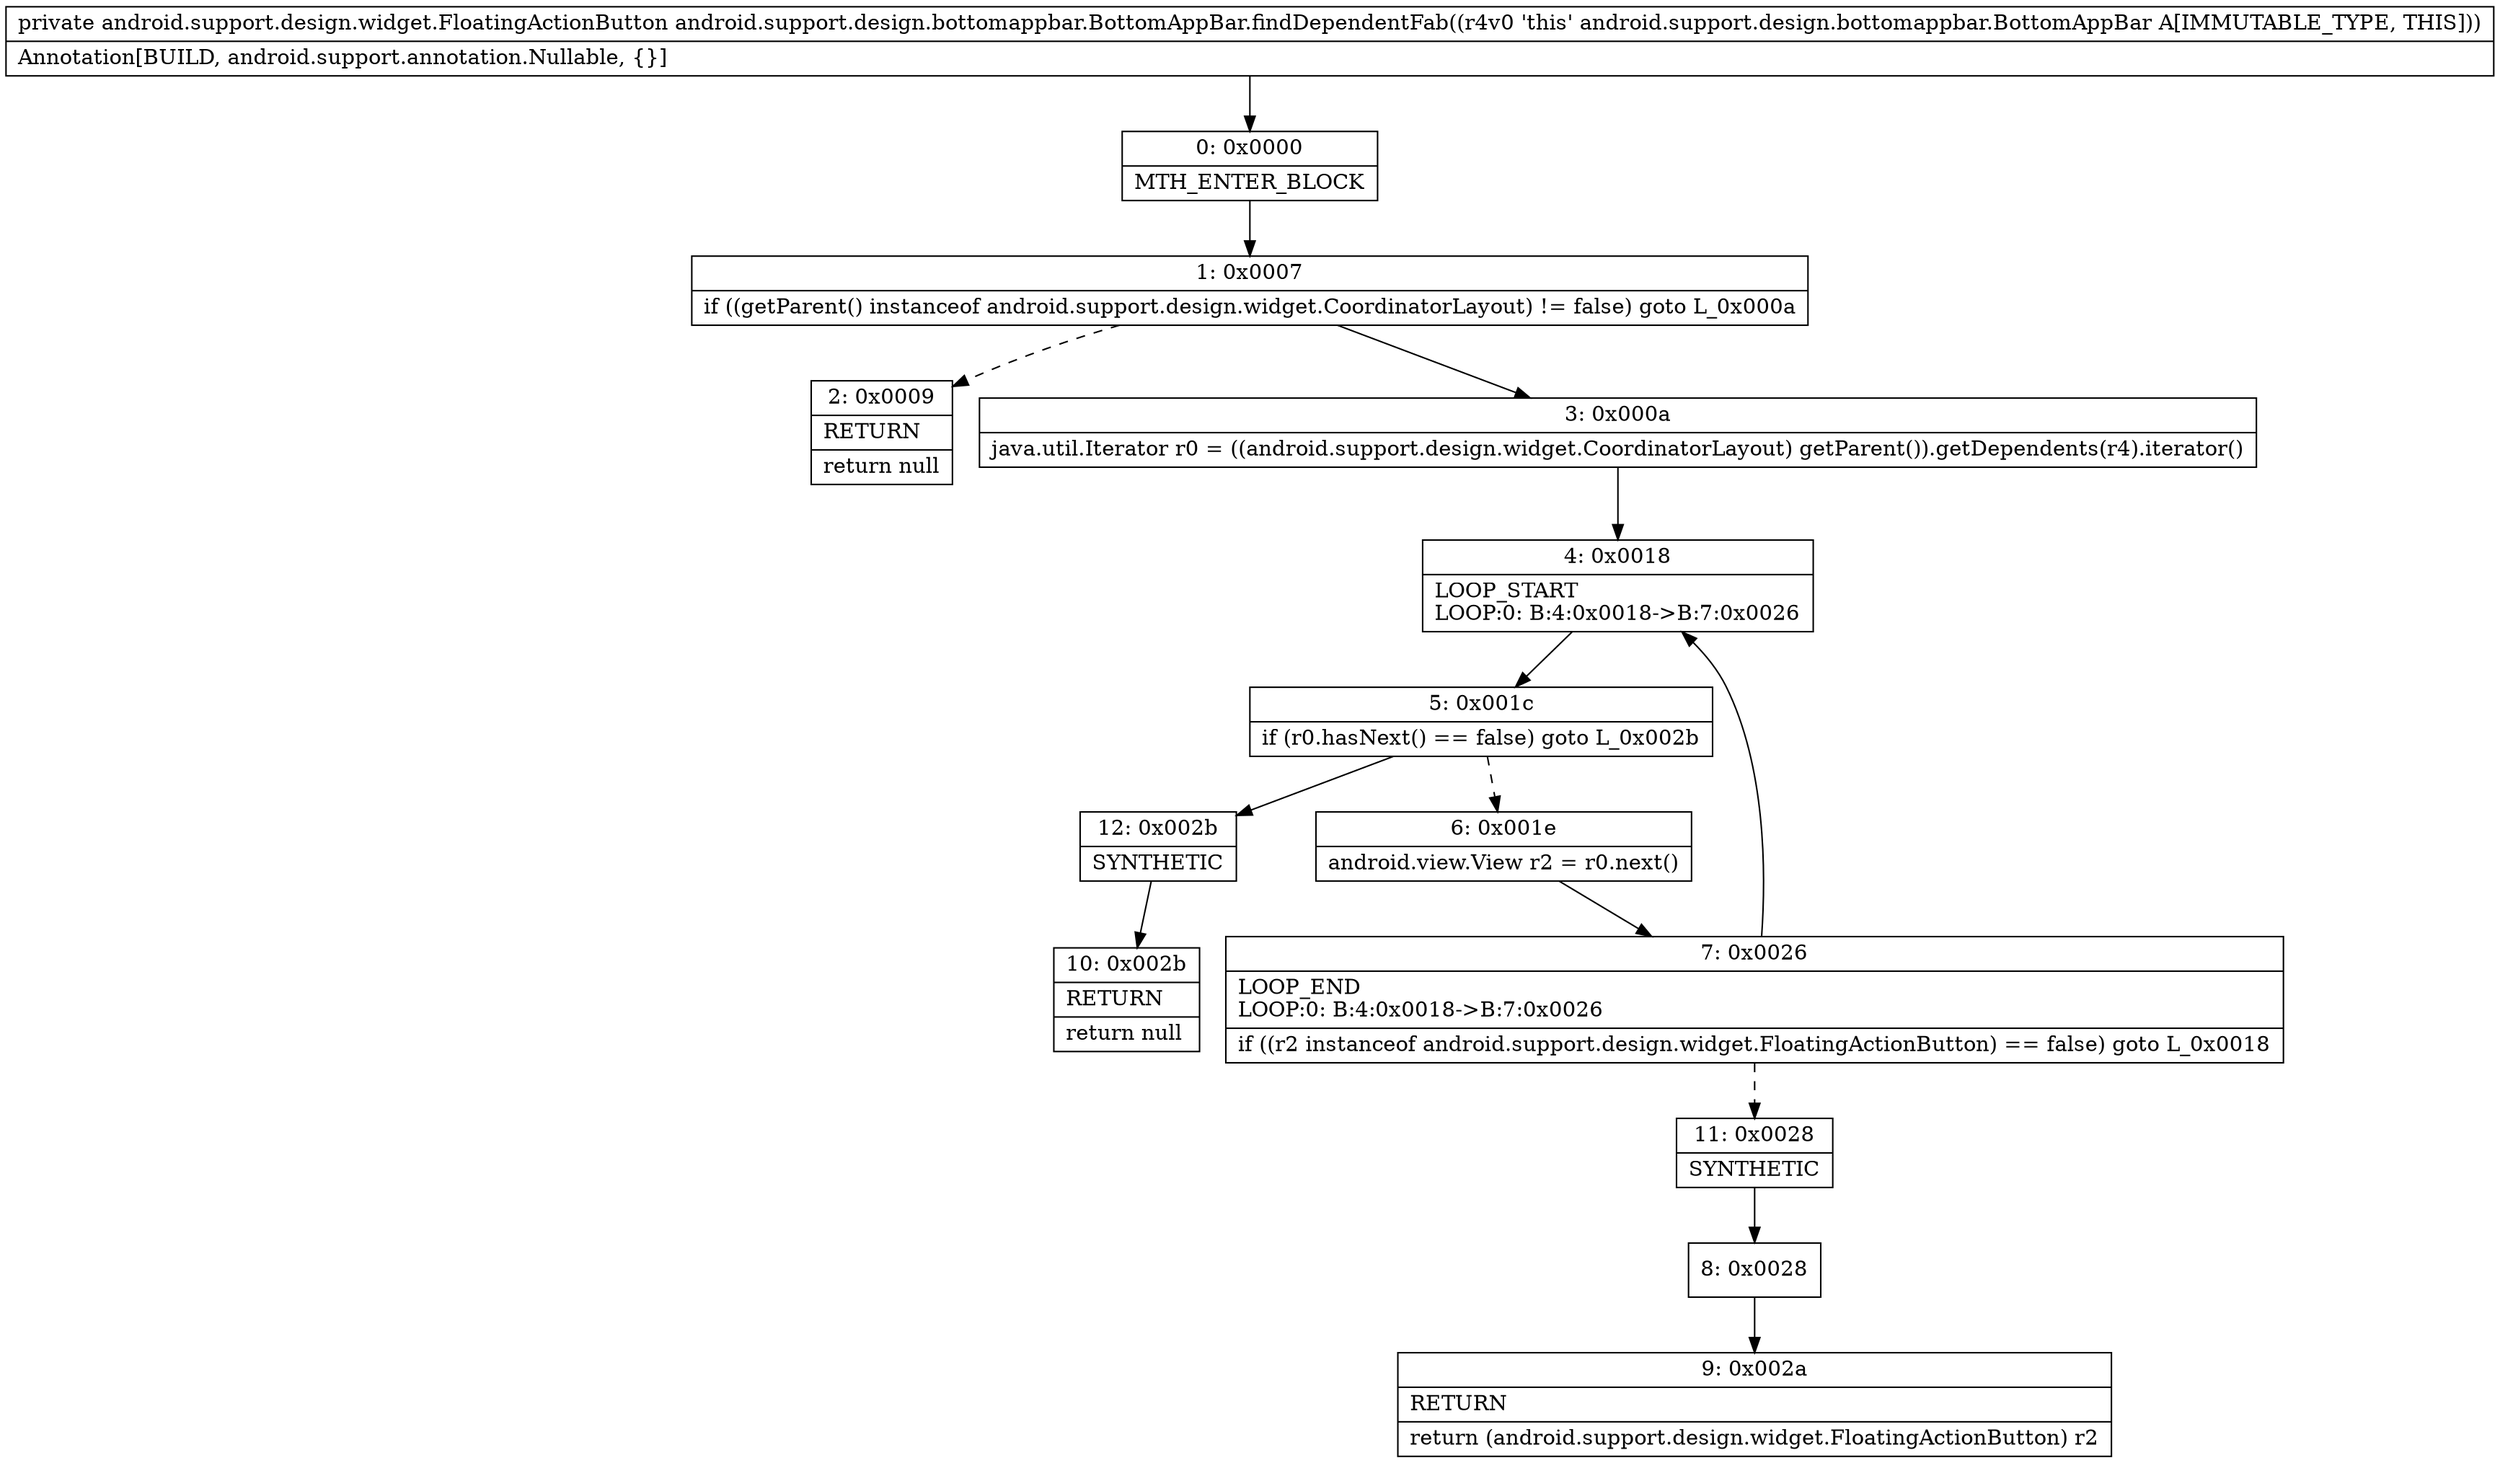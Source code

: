 digraph "CFG forandroid.support.design.bottomappbar.BottomAppBar.findDependentFab()Landroid\/support\/design\/widget\/FloatingActionButton;" {
Node_0 [shape=record,label="{0\:\ 0x0000|MTH_ENTER_BLOCK\l}"];
Node_1 [shape=record,label="{1\:\ 0x0007|if ((getParent() instanceof android.support.design.widget.CoordinatorLayout) != false) goto L_0x000a\l}"];
Node_2 [shape=record,label="{2\:\ 0x0009|RETURN\l|return null\l}"];
Node_3 [shape=record,label="{3\:\ 0x000a|java.util.Iterator r0 = ((android.support.design.widget.CoordinatorLayout) getParent()).getDependents(r4).iterator()\l}"];
Node_4 [shape=record,label="{4\:\ 0x0018|LOOP_START\lLOOP:0: B:4:0x0018\-\>B:7:0x0026\l}"];
Node_5 [shape=record,label="{5\:\ 0x001c|if (r0.hasNext() == false) goto L_0x002b\l}"];
Node_6 [shape=record,label="{6\:\ 0x001e|android.view.View r2 = r0.next()\l}"];
Node_7 [shape=record,label="{7\:\ 0x0026|LOOP_END\lLOOP:0: B:4:0x0018\-\>B:7:0x0026\l|if ((r2 instanceof android.support.design.widget.FloatingActionButton) == false) goto L_0x0018\l}"];
Node_8 [shape=record,label="{8\:\ 0x0028}"];
Node_9 [shape=record,label="{9\:\ 0x002a|RETURN\l|return (android.support.design.widget.FloatingActionButton) r2\l}"];
Node_10 [shape=record,label="{10\:\ 0x002b|RETURN\l|return null\l}"];
Node_11 [shape=record,label="{11\:\ 0x0028|SYNTHETIC\l}"];
Node_12 [shape=record,label="{12\:\ 0x002b|SYNTHETIC\l}"];
MethodNode[shape=record,label="{private android.support.design.widget.FloatingActionButton android.support.design.bottomappbar.BottomAppBar.findDependentFab((r4v0 'this' android.support.design.bottomappbar.BottomAppBar A[IMMUTABLE_TYPE, THIS]))  | Annotation[BUILD, android.support.annotation.Nullable, \{\}]\l}"];
MethodNode -> Node_0;
Node_0 -> Node_1;
Node_1 -> Node_2[style=dashed];
Node_1 -> Node_3;
Node_3 -> Node_4;
Node_4 -> Node_5;
Node_5 -> Node_6[style=dashed];
Node_5 -> Node_12;
Node_6 -> Node_7;
Node_7 -> Node_4;
Node_7 -> Node_11[style=dashed];
Node_8 -> Node_9;
Node_11 -> Node_8;
Node_12 -> Node_10;
}

